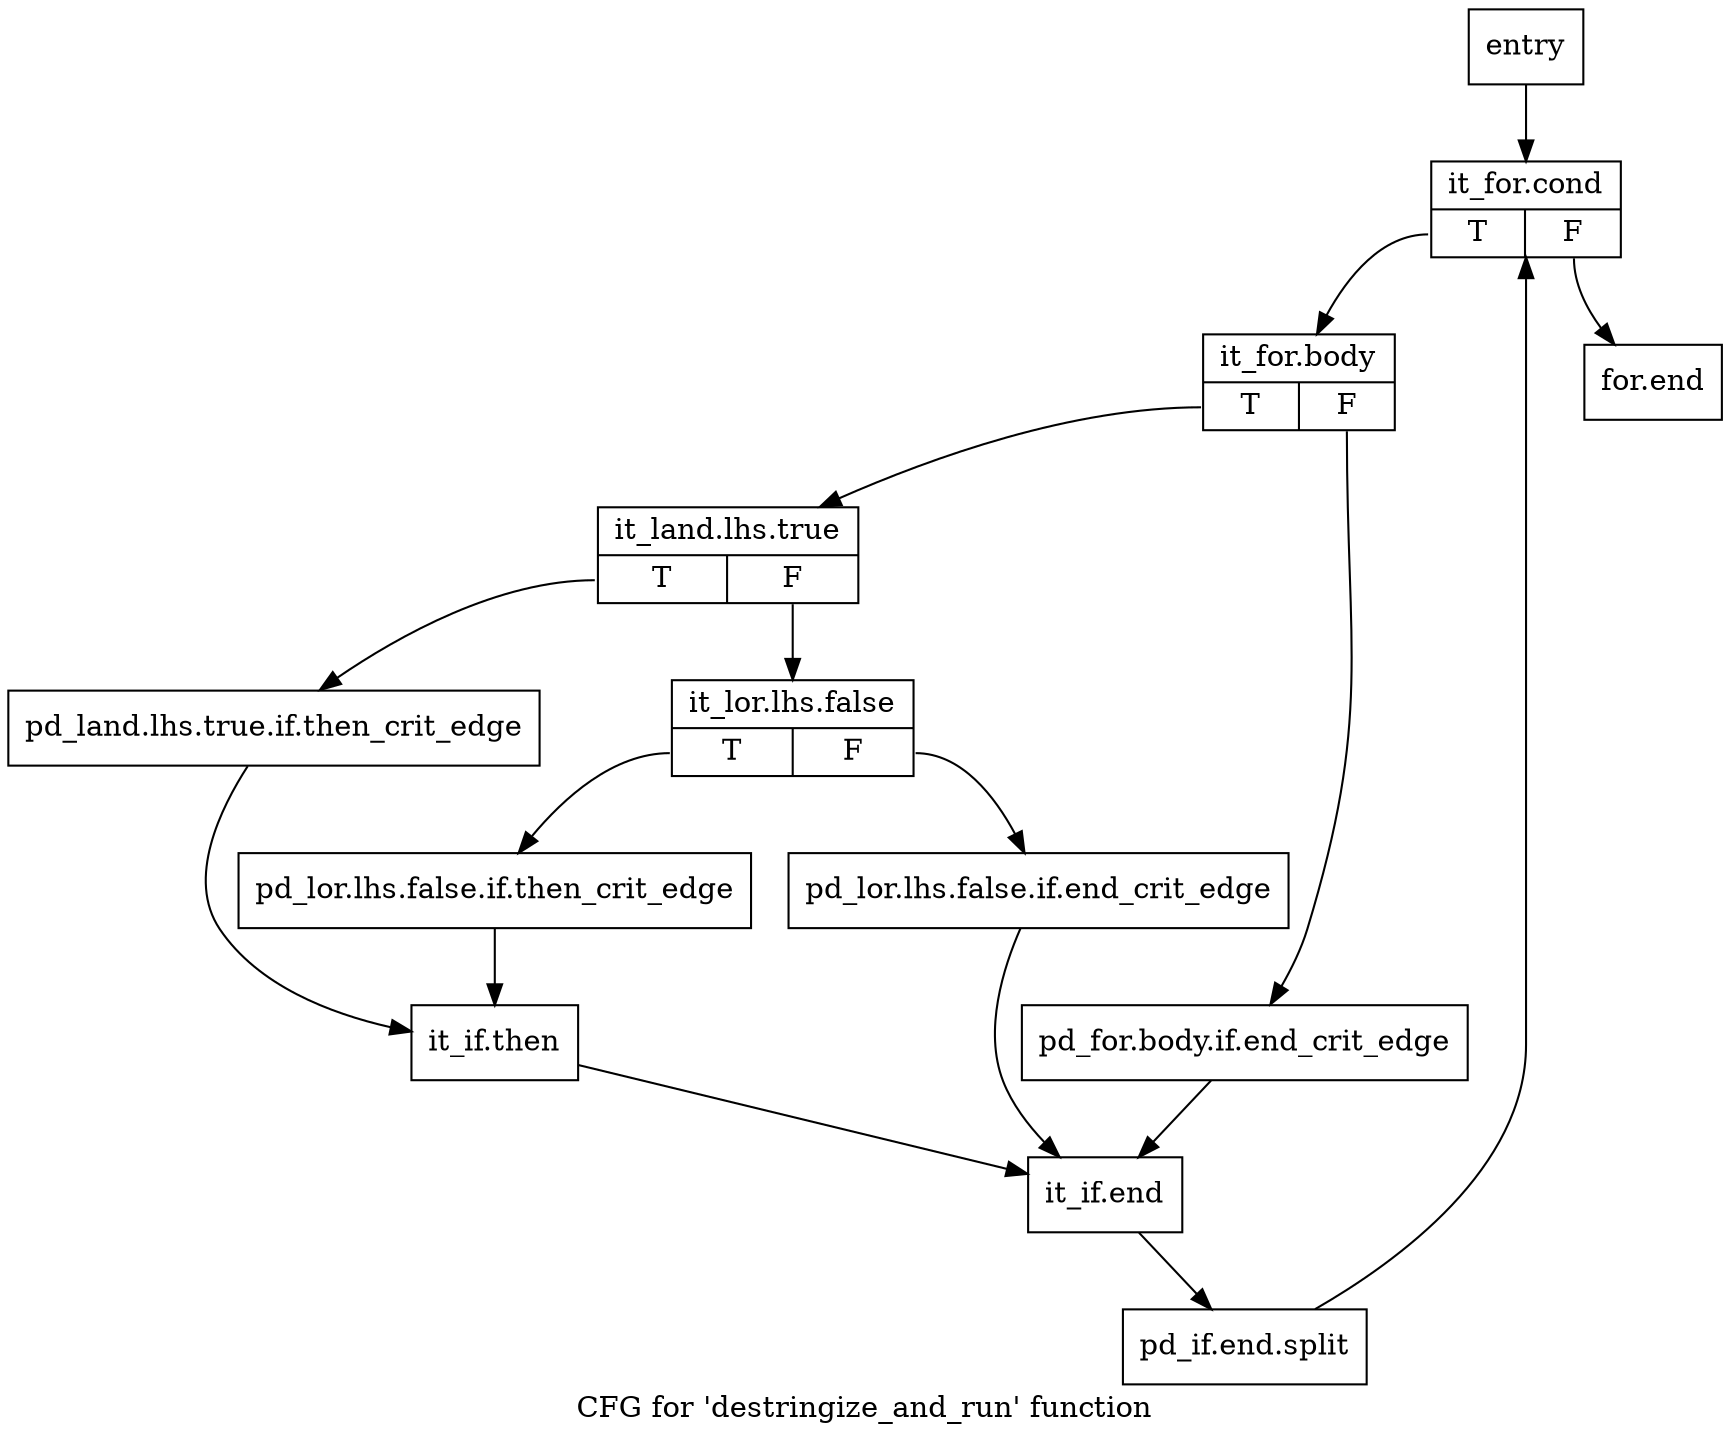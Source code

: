 digraph "CFG for 'destringize_and_run' function" {
	label="CFG for 'destringize_and_run' function";

	Node0x29ae3d0 [shape=record,label="{entry}"];
	Node0x29ae3d0 -> Node0x29d8980;
	Node0x29d8980 [shape=record,label="{it_for.cond|{<s0>T|<s1>F}}"];
	Node0x29d8980:s0 -> Node0x29d89d0;
	Node0x29d8980:s1 -> Node0x29d8ca0;
	Node0x29d89d0 [shape=record,label="{it_for.body|{<s0>T|<s1>F}}"];
	Node0x29d89d0:s0 -> Node0x29d8a70;
	Node0x29d89d0:s1 -> Node0x29d8a20;
	Node0x29d8a20 [shape=record,label="{pd_for.body.if.end_crit_edge}"];
	Node0x29d8a20 -> Node0x29d8c50;
	Node0x29d8a70 [shape=record,label="{it_land.lhs.true|{<s0>T|<s1>F}}"];
	Node0x29d8a70:s0 -> Node0x29d8ac0;
	Node0x29d8a70:s1 -> Node0x29d8b10;
	Node0x29d8ac0 [shape=record,label="{pd_land.lhs.true.if.then_crit_edge}"];
	Node0x29d8ac0 -> Node0x29d8c00;
	Node0x29d8b10 [shape=record,label="{it_lor.lhs.false|{<s0>T|<s1>F}}"];
	Node0x29d8b10:s0 -> Node0x29d8bb0;
	Node0x29d8b10:s1 -> Node0x29d8b60;
	Node0x29d8b60 [shape=record,label="{pd_lor.lhs.false.if.end_crit_edge}"];
	Node0x29d8b60 -> Node0x29d8c50;
	Node0x29d8bb0 [shape=record,label="{pd_lor.lhs.false.if.then_crit_edge}"];
	Node0x29d8bb0 -> Node0x29d8c00;
	Node0x29d8c00 [shape=record,label="{it_if.then}"];
	Node0x29d8c00 -> Node0x29d8c50;
	Node0x29d8c50 [shape=record,label="{it_if.end}"];
	Node0x29d8c50 -> Node0xcdc64d0;
	Node0xcdc64d0 [shape=record,label="{pd_if.end.split}"];
	Node0xcdc64d0 -> Node0x29d8980;
	Node0x29d8ca0 [shape=record,label="{for.end}"];
}
